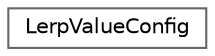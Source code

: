 digraph "Graphical Class Hierarchy"
{
 // LATEX_PDF_SIZE
  bgcolor="transparent";
  edge [fontname=Helvetica,fontsize=10,labelfontname=Helvetica,labelfontsize=10];
  node [fontname=Helvetica,fontsize=10,shape=box,height=0.2,width=0.4];
  rankdir="LR";
  Node0 [label="LerpValueConfig",height=0.2,width=0.4,color="grey40", fillcolor="white", style="filled",URL="$class_lerp_value_config.html",tooltip=" "];
}
